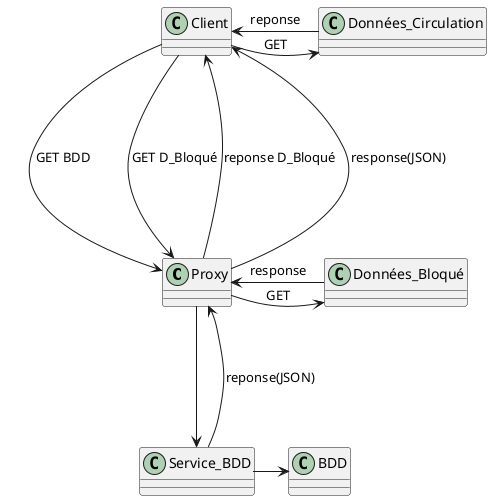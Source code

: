 @startuml

class Proxy{
}

class Service_BDD{
}

class Données_Circulation

class Données_Bloqué

class Client

class BDD



Client -> Données_Circulation : GET
Client --> Proxy : GET BDD
Client --> Proxy : GET D_Bloqué
Proxy -> Données_Bloqué : GET
Données_Circulation -> Client : reponse
Données_Bloqué -> Proxy : response
Proxy -->Client : reponse D_Bloqué
Proxy ---> Service_BDD
Service_BDD --> Proxy : reponse(JSON)
Service_BDD -> BDD
Proxy ----> Client : response(JSON)


@enduml
